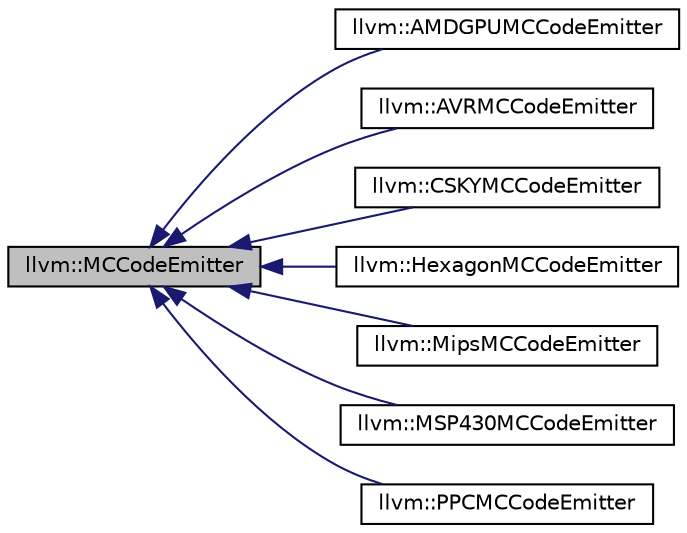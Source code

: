 digraph "llvm::MCCodeEmitter"
{
 // LATEX_PDF_SIZE
  bgcolor="transparent";
  edge [fontname="Helvetica",fontsize="10",labelfontname="Helvetica",labelfontsize="10"];
  node [fontname="Helvetica",fontsize="10",shape=record];
  rankdir="LR";
  Node1 [label="llvm::MCCodeEmitter",height=0.2,width=0.4,color="black", fillcolor="grey75", style="filled", fontcolor="black",tooltip="MCCodeEmitter - Generic instruction encoding interface."];
  Node1 -> Node2 [dir="back",color="midnightblue",fontsize="10",style="solid",fontname="Helvetica"];
  Node2 [label="llvm::AMDGPUMCCodeEmitter",height=0.2,width=0.4,color="black",URL="$classllvm_1_1AMDGPUMCCodeEmitter.html",tooltip=" "];
  Node1 -> Node3 [dir="back",color="midnightblue",fontsize="10",style="solid",fontname="Helvetica"];
  Node3 [label="llvm::AVRMCCodeEmitter",height=0.2,width=0.4,color="black",URL="$classllvm_1_1AVRMCCodeEmitter.html",tooltip="Writes AVR machine code to a stream."];
  Node1 -> Node4 [dir="back",color="midnightblue",fontsize="10",style="solid",fontname="Helvetica"];
  Node4 [label="llvm::CSKYMCCodeEmitter",height=0.2,width=0.4,color="black",URL="$classllvm_1_1CSKYMCCodeEmitter.html",tooltip=" "];
  Node1 -> Node5 [dir="back",color="midnightblue",fontsize="10",style="solid",fontname="Helvetica"];
  Node5 [label="llvm::HexagonMCCodeEmitter",height=0.2,width=0.4,color="black",URL="$classllvm_1_1HexagonMCCodeEmitter.html",tooltip=" "];
  Node1 -> Node6 [dir="back",color="midnightblue",fontsize="10",style="solid",fontname="Helvetica"];
  Node6 [label="llvm::MipsMCCodeEmitter",height=0.2,width=0.4,color="black",URL="$classllvm_1_1MipsMCCodeEmitter.html",tooltip=" "];
  Node1 -> Node7 [dir="back",color="midnightblue",fontsize="10",style="solid",fontname="Helvetica"];
  Node7 [label="llvm::MSP430MCCodeEmitter",height=0.2,width=0.4,color="black",URL="$classllvm_1_1MSP430MCCodeEmitter.html",tooltip=" "];
  Node1 -> Node8 [dir="back",color="midnightblue",fontsize="10",style="solid",fontname="Helvetica"];
  Node8 [label="llvm::PPCMCCodeEmitter",height=0.2,width=0.4,color="black",URL="$classllvm_1_1PPCMCCodeEmitter.html",tooltip=" "];
}
